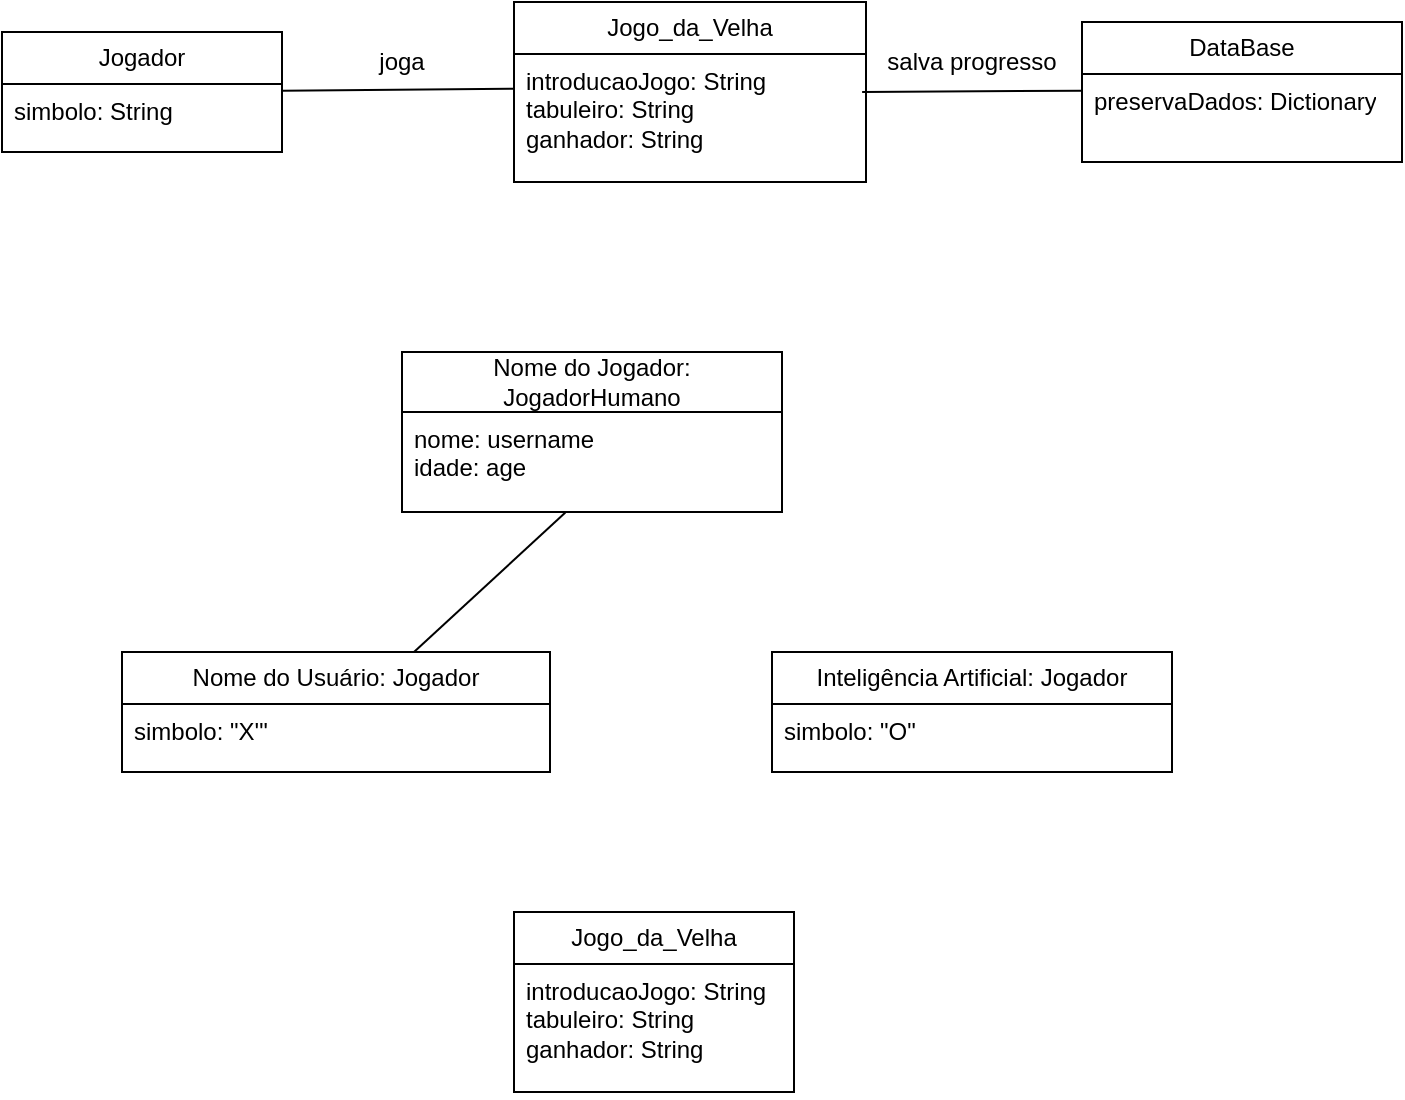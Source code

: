 <mxfile version="22.0.8" type="github">
  <diagram name="Página-1" id="ETZNSiQvTZ4J-55iKF7z">
    <mxGraphModel dx="1098" dy="587" grid="1" gridSize="10" guides="1" tooltips="1" connect="1" arrows="1" fold="1" page="1" pageScale="1" pageWidth="827" pageHeight="1169" math="0" shadow="0">
      <root>
        <mxCell id="0" />
        <mxCell id="1" parent="0" />
        <mxCell id="Y2xEf-CzXpEb0WmJXo6f-2" value="Inteligência Artificial: Jogador" style="swimlane;fontStyle=0;childLayout=stackLayout;horizontal=1;startSize=26;fillColor=none;horizontalStack=0;resizeParent=1;resizeParentMax=0;resizeLast=0;collapsible=1;marginBottom=0;whiteSpace=wrap;html=1;" parent="1" vertex="1">
          <mxGeometry x="455" y="400" width="200" height="60" as="geometry" />
        </mxCell>
        <mxCell id="Y2xEf-CzXpEb0WmJXo6f-3" value="simbolo: &quot;O&quot;" style="text;strokeColor=none;fillColor=none;align=left;verticalAlign=top;spacingLeft=4;spacingRight=4;overflow=hidden;rotatable=0;points=[[0,0.5],[1,0.5]];portConstraint=eastwest;whiteSpace=wrap;html=1;" parent="Y2xEf-CzXpEb0WmJXo6f-2" vertex="1">
          <mxGeometry y="26" width="200" height="34" as="geometry" />
        </mxCell>
        <mxCell id="aqnIn2phBkBqxdztw7Cu-1" value="Nome do Usuário: Jogador" style="swimlane;fontStyle=0;childLayout=stackLayout;horizontal=1;startSize=26;fillColor=none;horizontalStack=0;resizeParent=1;resizeParentMax=0;resizeLast=0;collapsible=1;marginBottom=0;whiteSpace=wrap;html=1;" vertex="1" parent="1">
          <mxGeometry x="130" y="400" width="214" height="60" as="geometry" />
        </mxCell>
        <mxCell id="aqnIn2phBkBqxdztw7Cu-2" value="simbolo: &quot;X&#39;&quot;" style="text;strokeColor=none;fillColor=none;align=left;verticalAlign=top;spacingLeft=4;spacingRight=4;overflow=hidden;rotatable=0;points=[[0,0.5],[1,0.5]];portConstraint=eastwest;whiteSpace=wrap;html=1;" vertex="1" parent="aqnIn2phBkBqxdztw7Cu-1">
          <mxGeometry y="26" width="214" height="34" as="geometry" />
        </mxCell>
        <mxCell id="aqnIn2phBkBqxdztw7Cu-10" value="Jogador" style="swimlane;fontStyle=0;childLayout=stackLayout;horizontal=1;startSize=26;fillColor=none;horizontalStack=0;resizeParent=1;resizeParentMax=0;resizeLast=0;collapsible=1;marginBottom=0;whiteSpace=wrap;html=1;" vertex="1" parent="1">
          <mxGeometry x="70" y="90" width="140" height="60" as="geometry" />
        </mxCell>
        <mxCell id="aqnIn2phBkBqxdztw7Cu-11" value="simbolo: String" style="text;strokeColor=none;fillColor=none;align=left;verticalAlign=top;spacingLeft=4;spacingRight=4;overflow=hidden;rotatable=0;points=[[0,0.5],[1,0.5]];portConstraint=eastwest;whiteSpace=wrap;html=1;" vertex="1" parent="aqnIn2phBkBqxdztw7Cu-10">
          <mxGeometry y="26" width="140" height="34" as="geometry" />
        </mxCell>
        <mxCell id="aqnIn2phBkBqxdztw7Cu-18" value="Jogo_da_Velha" style="swimlane;fontStyle=0;childLayout=stackLayout;horizontal=1;startSize=26;fillColor=none;horizontalStack=0;resizeParent=1;resizeParentMax=0;resizeLast=0;collapsible=1;marginBottom=0;whiteSpace=wrap;html=1;" vertex="1" parent="1">
          <mxGeometry x="326" y="75" width="176" height="90" as="geometry" />
        </mxCell>
        <mxCell id="aqnIn2phBkBqxdztw7Cu-20" value="introducaoJogo: String&lt;br style=&quot;border-color: var(--border-color);&quot;&gt;tabuleiro: String&lt;br style=&quot;border-color: var(--border-color);&quot;&gt;ganhador: String" style="text;strokeColor=none;fillColor=none;align=left;verticalAlign=top;spacingLeft=4;spacingRight=4;overflow=hidden;rotatable=0;points=[[0,0.5],[1,0.5]];portConstraint=eastwest;whiteSpace=wrap;html=1;" vertex="1" parent="aqnIn2phBkBqxdztw7Cu-18">
          <mxGeometry y="26" width="176" height="64" as="geometry" />
        </mxCell>
        <mxCell id="aqnIn2phBkBqxdztw7Cu-25" value="" style="endArrow=none;html=1;rounded=0;entryX=-0.001;entryY=0.272;entryDx=0;entryDy=0;entryPerimeter=0;" edge="1" parent="1" source="aqnIn2phBkBqxdztw7Cu-10" target="aqnIn2phBkBqxdztw7Cu-20">
          <mxGeometry width="50" height="50" relative="1" as="geometry">
            <mxPoint x="250" y="120" as="sourcePoint" />
            <mxPoint x="300" y="70" as="targetPoint" />
          </mxGeometry>
        </mxCell>
        <mxCell id="aqnIn2phBkBqxdztw7Cu-26" value="DataBase" style="swimlane;fontStyle=0;childLayout=stackLayout;horizontal=1;startSize=26;fillColor=none;horizontalStack=0;resizeParent=1;resizeParentMax=0;resizeLast=0;collapsible=1;marginBottom=0;whiteSpace=wrap;html=1;" vertex="1" parent="1">
          <mxGeometry x="610" y="85" width="160" height="70" as="geometry" />
        </mxCell>
        <mxCell id="aqnIn2phBkBqxdztw7Cu-27" value="preservaDados: Dictionary" style="text;strokeColor=none;fillColor=none;align=left;verticalAlign=top;spacingLeft=4;spacingRight=4;overflow=hidden;rotatable=0;points=[[0,0.5],[1,0.5]];portConstraint=eastwest;whiteSpace=wrap;html=1;" vertex="1" parent="aqnIn2phBkBqxdztw7Cu-26">
          <mxGeometry y="26" width="160" height="44" as="geometry" />
        </mxCell>
        <mxCell id="aqnIn2phBkBqxdztw7Cu-30" value="" style="endArrow=none;html=1;rounded=0;entryX=0.002;entryY=0.19;entryDx=0;entryDy=0;entryPerimeter=0;exitX=0.989;exitY=0.297;exitDx=0;exitDy=0;exitPerimeter=0;" edge="1" parent="1" source="aqnIn2phBkBqxdztw7Cu-20" target="aqnIn2phBkBqxdztw7Cu-27">
          <mxGeometry width="50" height="50" relative="1" as="geometry">
            <mxPoint x="520" y="124" as="sourcePoint" />
            <mxPoint x="590" y="130" as="targetPoint" />
          </mxGeometry>
        </mxCell>
        <mxCell id="aqnIn2phBkBqxdztw7Cu-32" value="joga" style="text;html=1;strokeColor=none;fillColor=none;align=center;verticalAlign=middle;whiteSpace=wrap;rounded=0;" vertex="1" parent="1">
          <mxGeometry x="240" y="90" width="60" height="30" as="geometry" />
        </mxCell>
        <mxCell id="aqnIn2phBkBqxdztw7Cu-33" value="salva progresso" style="text;html=1;strokeColor=none;fillColor=none;align=center;verticalAlign=middle;whiteSpace=wrap;rounded=0;" vertex="1" parent="1">
          <mxGeometry x="510" y="80" width="90" height="50" as="geometry" />
        </mxCell>
        <mxCell id="aqnIn2phBkBqxdztw7Cu-34" value="Nome do Jogador: JogadorHumano" style="swimlane;fontStyle=0;childLayout=stackLayout;horizontal=1;startSize=30;fillColor=none;horizontalStack=0;resizeParent=1;resizeParentMax=0;resizeLast=0;collapsible=1;marginBottom=0;whiteSpace=wrap;html=1;" vertex="1" parent="1">
          <mxGeometry x="270" y="250" width="190" height="80" as="geometry" />
        </mxCell>
        <mxCell id="aqnIn2phBkBqxdztw7Cu-36" value="nome: username&lt;br&gt;idade: age" style="text;strokeColor=none;fillColor=none;align=left;verticalAlign=top;spacingLeft=4;spacingRight=4;overflow=hidden;rotatable=0;points=[[0,0.5],[1,0.5]];portConstraint=eastwest;whiteSpace=wrap;html=1;" vertex="1" parent="aqnIn2phBkBqxdztw7Cu-34">
          <mxGeometry y="30" width="190" height="50" as="geometry" />
        </mxCell>
        <mxCell id="aqnIn2phBkBqxdztw7Cu-38" value="" style="endArrow=none;html=1;rounded=0;entryX=0.43;entryY=1.005;entryDx=0;entryDy=0;entryPerimeter=0;" edge="1" parent="1" target="aqnIn2phBkBqxdztw7Cu-36">
          <mxGeometry width="50" height="50" relative="1" as="geometry">
            <mxPoint x="276" y="400" as="sourcePoint" />
            <mxPoint x="326" y="350" as="targetPoint" />
          </mxGeometry>
        </mxCell>
        <mxCell id="aqnIn2phBkBqxdztw7Cu-39" value="Jogo_da_Velha" style="swimlane;fontStyle=0;childLayout=stackLayout;horizontal=1;startSize=26;fillColor=none;horizontalStack=0;resizeParent=1;resizeParentMax=0;resizeLast=0;collapsible=1;marginBottom=0;whiteSpace=wrap;html=1;" vertex="1" parent="1">
          <mxGeometry x="326" y="530" width="140" height="90" as="geometry" />
        </mxCell>
        <mxCell id="aqnIn2phBkBqxdztw7Cu-40" value="introducaoJogo: String&lt;br style=&quot;border-color: var(--border-color);&quot;&gt;tabuleiro: String&lt;br style=&quot;border-color: var(--border-color);&quot;&gt;ganhador: String" style="text;strokeColor=none;fillColor=none;align=left;verticalAlign=top;spacingLeft=4;spacingRight=4;overflow=hidden;rotatable=0;points=[[0,0.5],[1,0.5]];portConstraint=eastwest;whiteSpace=wrap;html=1;" vertex="1" parent="aqnIn2phBkBqxdztw7Cu-39">
          <mxGeometry y="26" width="140" height="64" as="geometry" />
        </mxCell>
      </root>
    </mxGraphModel>
  </diagram>
</mxfile>
